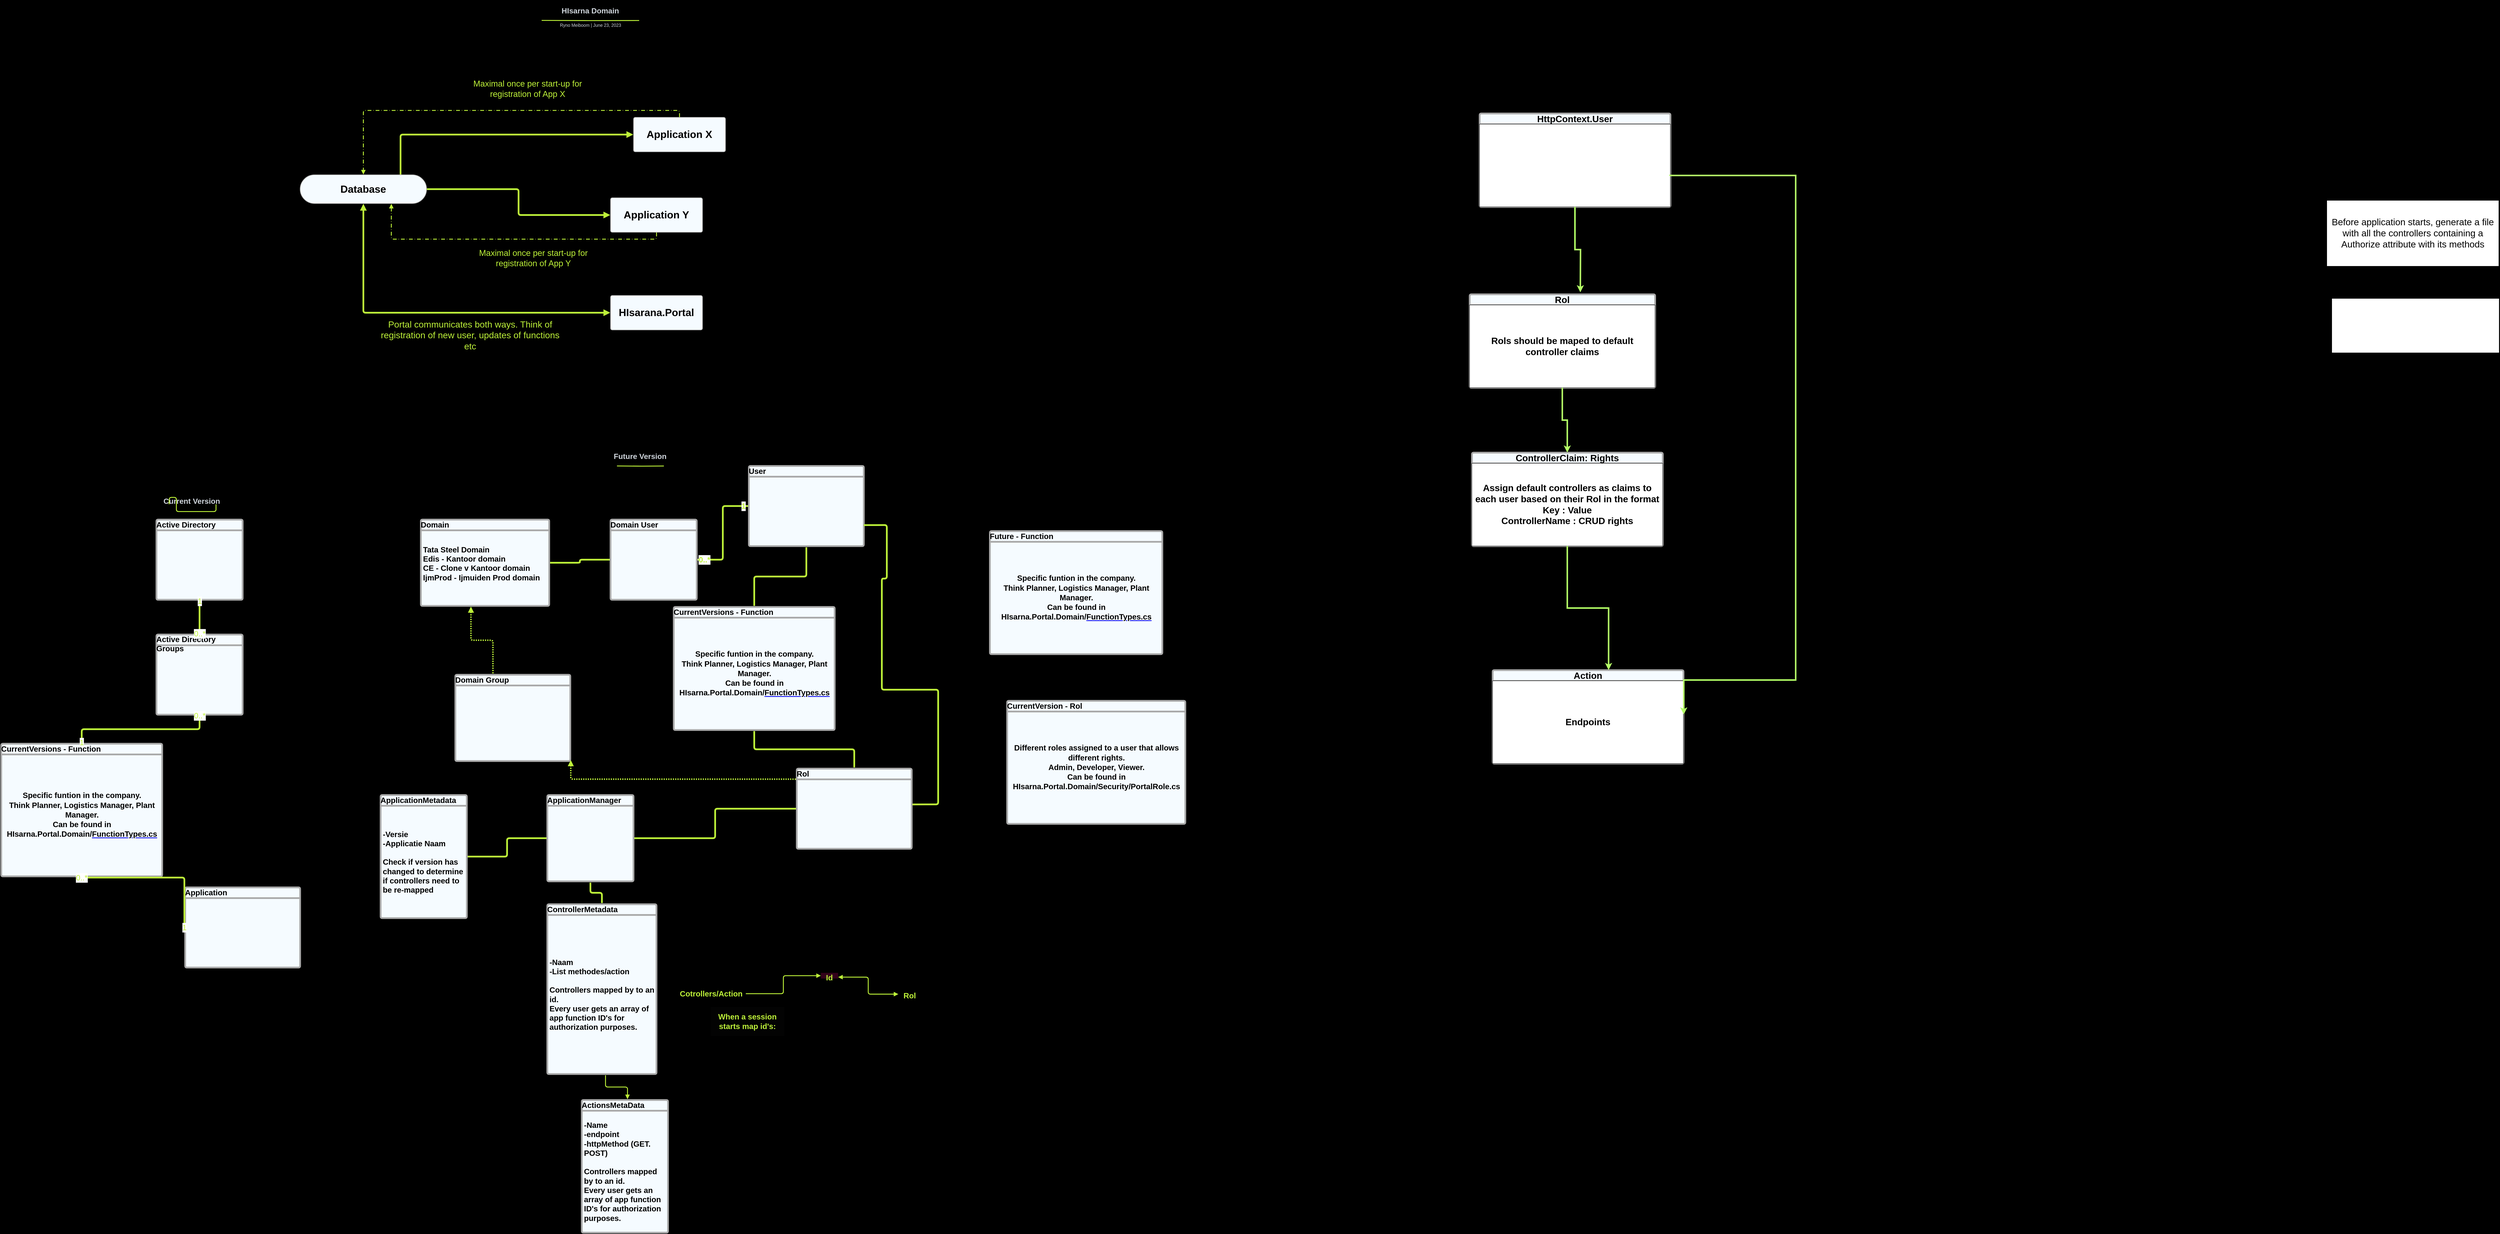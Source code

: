 <mxfile version="21.6.2" type="device">
  <diagram name="Page-1" id="eSnGXxzzoVVW_cf6ue1n">
    <mxGraphModel dx="3004" dy="2621" grid="0" gridSize="10" guides="1" tooltips="1" connect="1" arrows="1" fold="1" page="0" pageScale="1" pageWidth="850" pageHeight="1100" background="#000000" math="0" shadow="0">
      <root>
        <mxCell id="0" />
        <mxCell id="1" parent="0" />
        <mxCell id="B6JKsOWAlDVe0V_Km0HV-1" value="When a session starts map id&#39;s:" style="html=1;overflow=block;blockSpacing=1;whiteSpace=wrap;fontSize=20.2;fontColor=#bdf139;fontStyle=1;spacing=0;fillColor=#030303;strokeWidth=1.5;strokeColor=none;lucidId=aLw4wvr_oUaU;" parent="1" vertex="1">
          <mxGeometry x="546" y="927" width="193" height="76" as="geometry" />
        </mxCell>
        <mxCell id="B6JKsOWAlDVe0V_Km0HV-2" value="Rol" style="html=1;overflow=block;blockSpacing=1;whiteSpace=wrap;fontSize=20.2;fontColor=#bdf139;fontStyle=1;spacing=0;fillColor=#000000;strokeWidth=1.5;strokeColor=none;lucidId=fJw4gdd2GgBE;" parent="1" vertex="1">
          <mxGeometry x="1036" y="885" width="60" height="26" as="geometry" />
        </mxCell>
        <mxCell id="B6JKsOWAlDVe0V_Km0HV-3" value="Id" style="html=1;overflow=block;blockSpacing=1;whiteSpace=wrap;fontSize=20.2;fontColor=#bdf139;fontStyle=1;spacing=0;fillColor=#33001A;strokeWidth=1.5;strokeColor=none;lucidId=_Iw4w-u01-zF;" parent="1" vertex="1">
          <mxGeometry x="834" y="838" width="45" height="15" as="geometry" />
        </mxCell>
        <mxCell id="B6JKsOWAlDVe0V_Km0HV-4" value="Maximal once per start-up for registration of App X" style="html=1;overflow=block;blockSpacing=1;whiteSpace=wrap;fontSize=21.8;fontColor=#bdf139;spacing=0;fillColor=#000000;strokeWidth=1.5;strokeColor=none;lucidId=5~Q4xN.hZSe-;" parent="1" vertex="1">
          <mxGeometry x="-75" y="-1545" width="288" height="151" as="geometry" />
        </mxCell>
        <mxCell id="B6JKsOWAlDVe0V_Km0HV-5" value="Portal communicates both ways. Think of registration of new user, updates of functions etc" style="html=1;overflow=block;blockSpacing=1;whiteSpace=wrap;fontSize=23.5;fontColor=#bdf139;spacing=0;fillColor=#000000;strokeWidth=1.5;strokeColor=none;lucidId=GbR4qSIgRR12;" parent="1" vertex="1">
          <mxGeometry x="-330" y="-870" width="498" height="88" as="geometry" />
        </mxCell>
        <mxCell id="B6JKsOWAlDVe0V_Km0HV-6" value="" style="group;dropTarget=0;pointerEvents=0;" parent="1" vertex="1">
          <mxGeometry x="-116.5" y="-1700" width="698" height="76" as="geometry" />
        </mxCell>
        <mxCell id="B6JKsOWAlDVe0V_Km0HV-7" value="HIsarna Domain" style="points=[[0.688,0.967,0]];html=1;overflow=block;blockSpacing=1;whiteSpace=wrap;fontSize=19.7;fontColor=#ced4db;fontStyle=1;align=center;spacingLeft=7;spacingRight=7;spacingTop=2;spacing=3;strokeOpacity=0;fillOpacity=0;rounded=1;absoluteArcSize=1;arcSize=9;fillColor=#ffffff;strokeWidth=1.5;lucidId=~FC320hOq7q1;" parent="B6JKsOWAlDVe0V_Km0HV-6" vertex="1">
          <mxGeometry width="697" height="52" as="geometry" />
        </mxCell>
        <UserObject label="Ryno Meiboom | June 23, 2023" placeholders="1" id="B6JKsOWAlDVe0V_Km0HV-8">
          <mxCell style="html=1;overflow=block;blockSpacing=1;whiteSpace=wrap;fontSize=11.5;fontColor=#ced4db;align=center;spacingLeft=7;spacingRight=7;spacingTop=2;spacing=3;strokeOpacity=0;fillOpacity=0;rounded=1;absoluteArcSize=1;arcSize=9;fillColor=#ffffff;strokeWidth=1.5;lucidId=~FC3ZKlBOo-1;" parent="B6JKsOWAlDVe0V_Km0HV-6" vertex="1">
            <mxGeometry y="52" width="698" height="24" as="geometry" />
          </mxCell>
        </UserObject>
        <mxCell id="B6JKsOWAlDVe0V_Km0HV-9" value="" style="html=1;jettySize=18;whiteSpace=wrap;fontSize=13;fontFamily=Helvetica;strokeColor=#BDF139;strokeWidth=2.3;rounded=1;arcSize=12;edgeStyle=orthogonalEdgeStyle;startArrow=none;endArrow=none;entryX=0.688;entryY=0.967;entryPerimeter=0;lucidId=~FC3fLuFjAv8;" parent="B6JKsOWAlDVe0V_Km0HV-6" edge="1">
          <mxGeometry width="100" height="100" relative="1" as="geometry">
            <Array as="points" />
            <mxPoint x="221.73" y="52" as="sourcePoint" />
            <mxPoint x="476.266" y="52.284" as="targetPoint" />
          </mxGeometry>
        </mxCell>
        <mxCell id="B6JKsOWAlDVe0V_Km0HV-10" value="Domain" style="html=1;overflow=block;blockSpacing=1;swimlane;childLayout=stackLayout;horizontal=1;horizontalStack=0;resizeParent=1;resizeParentMax=0;resizeLast=0;collapsible=0;marginBottom=0;swimlaneFillColor=#F5FBFF;startSize=28;whiteSpace=wrap;fontSize=20.2;fontColor=default;fontStyle=1;align=left;spacing=0;strokeColor=#a9a9a9;strokeOpacity=100;rounded=1;absoluteArcSize=1;arcSize=9;fillColor=#F5FBFF;strokeWidth=4.5;" parent="1" vertex="1">
          <mxGeometry x="-210" y="-345" width="335" height="225.273" as="geometry" />
        </mxCell>
        <mxCell id="B6JKsOWAlDVe0V_Km0HV-11" value="Tata Steel Domain&#xa;Edis - Kantoor domain&#xa;CE - Clone v Kantoor domain&#xa;IjmProd - Ijmuiden Prod domain&#xa;" style="part=1;html=1;resizeHeight=0;strokeColor=none;fillColor=none;align=left;verticalAlign=middle;spacingLeft=4;spacingRight=4;overflow=hidden;rotatable=0;points=[[0,0.5],[1,0.5]];portConstraint=eastwest;swimlaneFillColor=#F5FBFF;strokeOpacity=100;whiteSpace=wrap;fontSize=20.2;fontColor=default;fontStyle=1;" parent="B6JKsOWAlDVe0V_Km0HV-10" vertex="1">
          <mxGeometry y="28" width="335" height="197.273" as="geometry" />
        </mxCell>
        <mxCell id="B6JKsOWAlDVe0V_Km0HV-12" value="Domain User" style="html=1;overflow=block;blockSpacing=1;swimlane;childLayout=stackLayout;horizontal=1;horizontalStack=0;resizeParent=1;resizeParentMax=0;resizeLast=0;collapsible=0;marginBottom=0;swimlaneFillColor=#F5FBFF;startSize=28;whiteSpace=wrap;fontSize=20.2;fontColor=default;fontStyle=1;align=left;spacing=0;strokeColor=#a9a9a9;strokeOpacity=100;rounded=1;absoluteArcSize=1;arcSize=9;fillColor=#F5FBFF;strokeWidth=4.5;" parent="1" vertex="1">
          <mxGeometry x="285" y="-345" width="225" height="209.273" as="geometry" />
        </mxCell>
        <mxCell id="B6JKsOWAlDVe0V_Km0HV-13" value="" style="part=1;html=1;resizeHeight=0;strokeColor=none;fillColor=none;align=left;verticalAlign=middle;spacingLeft=4;spacingRight=4;overflow=hidden;rotatable=0;points=[[0,0.5],[1,0.5]];portConstraint=eastwest;swimlaneFillColor=#F5FBFF;strokeOpacity=100;whiteSpace=wrap;fontSize=13;" parent="B6JKsOWAlDVe0V_Km0HV-12" vertex="1">
          <mxGeometry y="28" width="225" height="181.273" as="geometry" />
        </mxCell>
        <mxCell id="B6JKsOWAlDVe0V_Km0HV-14" value="User" style="html=1;overflow=block;blockSpacing=1;swimlane;childLayout=stackLayout;horizontal=1;horizontalStack=0;resizeParent=1;resizeParentMax=0;resizeLast=0;collapsible=0;marginBottom=0;swimlaneFillColor=#F5FBFF;startSize=28;whiteSpace=wrap;fontSize=20.2;fontColor=default;fontStyle=1;align=left;spacing=0;strokeColor=#a9a9a9;strokeOpacity=100;rounded=1;absoluteArcSize=1;arcSize=9;fillColor=#F5FBFF;strokeWidth=4.5;" parent="1" vertex="1">
          <mxGeometry x="646" y="-485" width="300" height="209.273" as="geometry" />
        </mxCell>
        <mxCell id="B6JKsOWAlDVe0V_Km0HV-15" value="" style="part=1;html=1;resizeHeight=0;strokeColor=none;fillColor=none;align=left;verticalAlign=middle;spacingLeft=4;spacingRight=4;overflow=hidden;rotatable=0;points=[[0,0.5],[1,0.5]];portConstraint=eastwest;swimlaneFillColor=#F5FBFF;strokeOpacity=100;whiteSpace=wrap;fontSize=13;" parent="B6JKsOWAlDVe0V_Km0HV-14" vertex="1">
          <mxGeometry y="28" width="300" height="181.273" as="geometry" />
        </mxCell>
        <mxCell id="B6JKsOWAlDVe0V_Km0HV-16" value="" style="html=1;jettySize=18;whiteSpace=wrap;fontSize=13;strokeColor=#BDF139;strokeWidth=4.5;rounded=1;arcSize=12;edgeStyle=orthogonalEdgeStyle;startArrow=none;endArrow=none;exitX=1.01;exitY=0.5;exitPerimeter=0;entryX=-0.007;entryY=0.5;entryPerimeter=0;lucidId=1rq4UICfc5_h;" parent="1" source="B6JKsOWAlDVe0V_Km0HV-12" target="B6JKsOWAlDVe0V_Km0HV-14" edge="1">
          <mxGeometry width="100" height="100" relative="1" as="geometry">
            <Array as="points" />
          </mxGeometry>
        </mxCell>
        <mxCell id="B6JKsOWAlDVe0V_Km0HV-17" value="0..*" style="text;html=1;resizable=0;labelBackgroundColor=default;align=center;verticalAlign=middle;fontStyle=1;fontColor=#bdf139;fontSize=20.2;" parent="B6JKsOWAlDVe0V_Km0HV-16" vertex="1">
          <mxGeometry x="-0.868" relative="1" as="geometry">
            <mxPoint as="offset" />
          </mxGeometry>
        </mxCell>
        <mxCell id="B6JKsOWAlDVe0V_Km0HV-18" value="1" style="text;html=1;resizable=0;labelBackgroundColor=default;align=center;verticalAlign=middle;fontStyle=1;fontColor=#bdf139;fontSize=20.2;" parent="B6JKsOWAlDVe0V_Km0HV-16" vertex="1">
          <mxGeometry x="0.913" relative="1" as="geometry">
            <mxPoint as="offset" />
          </mxGeometry>
        </mxCell>
        <mxCell id="B6JKsOWAlDVe0V_Km0HV-19" value="" style="html=1;jettySize=18;whiteSpace=wrap;fontSize=13;strokeColor=#BDF139;strokeWidth=4.5;rounded=1;arcSize=12;edgeStyle=orthogonalEdgeStyle;startArrow=none;endArrow=none;exitX=-0.01;exitY=0.5;exitPerimeter=0;entryX=1.007;entryY=0.5;entryPerimeter=0;lucidId=Nsq4f~Uc5U4v;" parent="1" source="B6JKsOWAlDVe0V_Km0HV-12" target="B6JKsOWAlDVe0V_Km0HV-10" edge="1">
          <mxGeometry width="100" height="100" relative="1" as="geometry">
            <Array as="points" />
          </mxGeometry>
        </mxCell>
        <mxCell id="B6JKsOWAlDVe0V_Km0HV-20" value="CurrentVersions - Function" style="html=1;overflow=block;blockSpacing=1;swimlane;childLayout=stackLayout;horizontal=1;horizontalStack=0;resizeParent=1;resizeParentMax=0;resizeLast=0;collapsible=0;marginBottom=0;swimlaneFillColor=#F5FBFF;startSize=28;whiteSpace=wrap;fontSize=20.2;fontColor=default;fontStyle=1;align=left;spacing=0;strokeColor=#a9a9a9;strokeOpacity=100;rounded=1;absoluteArcSize=1;arcSize=9;fillColor=#F5FBFF;strokeWidth=4.5;" parent="1" vertex="1">
          <mxGeometry x="450" y="-117" width="420" height="321.273" as="geometry" />
        </mxCell>
        <mxCell id="B6JKsOWAlDVe0V_Km0HV-21" value="&lt;div style=&quot;display: flex; justify-content: center; text-align: center; align-items: baseline; font-size: 0; line-height: 1.25;margin-top: -2px;&quot;&gt;&lt;span&gt;&lt;span style=&quot;font-size:20.2px;color:#000000;&quot;&gt;Specific funtion in the company. &#xa;Think Planner, Logistics Manager, Plant Manager.&#xa;Can be found in&lt;/span&gt;&lt;span style=&quot;font-size:20.2px;color:#000000;font-weight: bold;&quot;&gt;&lt;span style=&quot;font-size:20.2px;color:#000000;font-weight: bold;&quot;&gt; HIsarna.Portal.Domain/&lt;/span&gt;&lt;a href=&quot;http://FunctionTypes.cs&quot;&gt;&lt;span style=&quot;font-size:20.2px;color:#000000;font-weight: bold;&quot;&gt;FunctionTypes.cs&lt;/span&gt;&lt;/a&gt;&lt;/span&gt;&lt;/span&gt;&lt;/div&gt;" style="part=1;html=1;resizeHeight=0;strokeColor=none;fillColor=none;align=left;verticalAlign=middle;spacingLeft=4;spacingRight=4;overflow=hidden;rotatable=0;points=[[0,0.5],[1,0.5]];portConstraint=eastwest;swimlaneFillColor=#F5FBFF;strokeOpacity=100;whiteSpace=wrap;fontSize=20.2;fontColor=default;fontStyle=1;" parent="B6JKsOWAlDVe0V_Km0HV-20" vertex="1">
          <mxGeometry y="28" width="420" height="293.273" as="geometry" />
        </mxCell>
        <mxCell id="B6JKsOWAlDVe0V_Km0HV-22" value="Rol" style="html=1;overflow=block;blockSpacing=1;swimlane;childLayout=stackLayout;horizontal=1;horizontalStack=0;resizeParent=1;resizeParentMax=0;resizeLast=0;collapsible=0;marginBottom=0;swimlaneFillColor=#F5FBFF;startSize=28;whiteSpace=wrap;fontSize=20.2;fontColor=default;fontStyle=1;align=left;spacing=0;strokeColor=#a9a9a9;strokeOpacity=100;rounded=1;absoluteArcSize=1;arcSize=9;fillColor=#F5FBFF;strokeWidth=4.5;" parent="1" vertex="1">
          <mxGeometry x="771" y="305" width="300" height="209.273" as="geometry" />
        </mxCell>
        <mxCell id="B6JKsOWAlDVe0V_Km0HV-23" value="" style="part=1;html=1;resizeHeight=0;strokeColor=none;fillColor=none;align=left;verticalAlign=middle;spacingLeft=4;spacingRight=4;overflow=hidden;rotatable=0;points=[[0,0.5],[1,0.5]];portConstraint=eastwest;swimlaneFillColor=#F5FBFF;strokeOpacity=100;whiteSpace=wrap;fontSize=13;" parent="B6JKsOWAlDVe0V_Km0HV-22" vertex="1">
          <mxGeometry y="28" width="300" height="181.273" as="geometry" />
        </mxCell>
        <mxCell id="B6JKsOWAlDVe0V_Km0HV-24" value="ApplicationManager" style="html=1;overflow=block;blockSpacing=1;swimlane;childLayout=stackLayout;horizontal=1;horizontalStack=0;resizeParent=1;resizeParentMax=0;resizeLast=0;collapsible=0;marginBottom=0;swimlaneFillColor=#F5FBFF;startSize=28;whiteSpace=wrap;fontSize=20.2;fontColor=default;fontStyle=1;align=left;spacing=0;strokeColor=#a9a9a9;strokeOpacity=100;rounded=1;absoluteArcSize=1;arcSize=9;fillColor=#F5FBFF;strokeWidth=4.5;" parent="1" vertex="1">
          <mxGeometry x="120" y="374" width="225" height="225.273" as="geometry" />
        </mxCell>
        <mxCell id="B6JKsOWAlDVe0V_Km0HV-25" value="" style="part=1;html=1;resizeHeight=0;strokeColor=none;fillColor=none;align=left;verticalAlign=middle;spacingLeft=4;spacingRight=4;overflow=hidden;rotatable=0;points=[[0,0.5],[1,0.5]];portConstraint=eastwest;swimlaneFillColor=#F5FBFF;strokeOpacity=100;whiteSpace=wrap;fontSize=13;" parent="B6JKsOWAlDVe0V_Km0HV-24" vertex="1">
          <mxGeometry y="28" width="225" height="197.273" as="geometry" />
        </mxCell>
        <mxCell id="B6JKsOWAlDVe0V_Km0HV-26" value="ControllerMetadata" style="html=1;overflow=block;blockSpacing=1;swimlane;childLayout=stackLayout;horizontal=1;horizontalStack=0;resizeParent=1;resizeParentMax=0;resizeLast=0;collapsible=0;marginBottom=0;swimlaneFillColor=#F5FBFF;startSize=28;whiteSpace=wrap;fontSize=20.2;fontColor=default;fontStyle=1;align=left;spacing=0;strokeColor=#a9a9a9;strokeOpacity=100;rounded=1;absoluteArcSize=1;arcSize=9;fillColor=#F5FBFF;strokeWidth=4.5;" parent="1" vertex="1">
          <mxGeometry x="120" y="659" width="285" height="443.273" as="geometry" />
        </mxCell>
        <mxCell id="B6JKsOWAlDVe0V_Km0HV-27" value="-Naam&#xa;-List methodes/action&#xa;&#xa;Controllers mapped by to an id.&#xa;Every user gets an array of app function ID&#39;s for authorization purposes." style="part=1;html=1;resizeHeight=0;strokeColor=none;fillColor=none;align=left;verticalAlign=middle;spacingLeft=4;spacingRight=4;overflow=hidden;rotatable=0;points=[[0,0.5],[1,0.5]];portConstraint=eastwest;swimlaneFillColor=#F5FBFF;strokeOpacity=100;whiteSpace=wrap;fontSize=20.2;fontColor=default;fontStyle=1;" parent="B6JKsOWAlDVe0V_Km0HV-26" vertex="1">
          <mxGeometry y="28" width="285" height="415.273" as="geometry" />
        </mxCell>
        <mxCell id="B6JKsOWAlDVe0V_Km0HV-28" value="ApplicationMetadata" style="html=1;overflow=block;blockSpacing=1;swimlane;childLayout=stackLayout;horizontal=1;horizontalStack=0;resizeParent=1;resizeParentMax=0;resizeLast=0;collapsible=0;marginBottom=0;swimlaneFillColor=#F5FBFF;startSize=28;whiteSpace=wrap;fontSize=20.2;fontColor=default;fontStyle=1;align=left;spacing=0;strokeColor=#a9a9a9;strokeOpacity=100;rounded=1;absoluteArcSize=1;arcSize=9;fillColor=#F5FBFF;strokeWidth=4.5;" parent="1" vertex="1">
          <mxGeometry x="-315" y="374" width="225" height="321.273" as="geometry" />
        </mxCell>
        <mxCell id="B6JKsOWAlDVe0V_Km0HV-29" value="-Versie&#xa;-Applicatie Naam&#xa;&#xa;Check if version has changed to determine if controllers need to be re-mapped" style="part=1;html=1;resizeHeight=0;strokeColor=none;fillColor=none;align=left;verticalAlign=middle;spacingLeft=4;spacingRight=4;overflow=hidden;rotatable=0;points=[[0,0.5],[1,0.5]];portConstraint=eastwest;swimlaneFillColor=#F5FBFF;strokeOpacity=100;whiteSpace=wrap;fontSize=20.2;fontColor=default;fontStyle=1;" parent="B6JKsOWAlDVe0V_Km0HV-28" vertex="1">
          <mxGeometry y="28" width="225" height="293.273" as="geometry" />
        </mxCell>
        <mxCell id="B6JKsOWAlDVe0V_Km0HV-30" value="" style="html=1;jettySize=18;whiteSpace=wrap;fontSize=13;strokeColor=#BDF139;strokeWidth=4.5;rounded=1;arcSize=12;edgeStyle=orthogonalEdgeStyle;startArrow=none;endArrow=none;exitX=0.5;exitY=1.015;exitPerimeter=0;entryX=0.5;entryY=-0.009;entryPerimeter=0;lucidId=Buq49I~Cg~sJ;" parent="1" source="B6JKsOWAlDVe0V_Km0HV-14" target="B6JKsOWAlDVe0V_Km0HV-20" edge="1">
          <mxGeometry width="100" height="100" relative="1" as="geometry">
            <Array as="points" />
          </mxGeometry>
        </mxCell>
        <mxCell id="B6JKsOWAlDVe0V_Km0HV-31" value="" style="html=1;jettySize=18;whiteSpace=wrap;fontSize=13;strokeColor=#BDF139;strokeWidth=4.5;rounded=1;arcSize=12;edgeStyle=orthogonalEdgeStyle;startArrow=none;endArrow=none;exitX=-0.01;exitY=0.5;exitPerimeter=0;entryX=1.01;entryY=0.5;entryPerimeter=0;lucidId=kvq4-rFSUMiU;" parent="1" source="B6JKsOWAlDVe0V_Km0HV-24" target="B6JKsOWAlDVe0V_Km0HV-28" edge="1">
          <mxGeometry width="100" height="100" relative="1" as="geometry">
            <Array as="points" />
          </mxGeometry>
        </mxCell>
        <mxCell id="B6JKsOWAlDVe0V_Km0HV-32" value="" style="html=1;jettySize=18;whiteSpace=wrap;fontSize=13;strokeColor=#BDF139;strokeWidth=4.5;rounded=1;arcSize=12;edgeStyle=orthogonalEdgeStyle;startArrow=none;endArrow=none;exitX=0.5;exitY=1.015;exitPerimeter=0;entryX=0.5;entryY=-0.007;entryPerimeter=0;lucidId=qvq4Ct.bKvTm;" parent="1" source="B6JKsOWAlDVe0V_Km0HV-24" target="B6JKsOWAlDVe0V_Km0HV-26" edge="1">
          <mxGeometry width="100" height="100" relative="1" as="geometry">
            <Array as="points" />
          </mxGeometry>
        </mxCell>
        <mxCell id="B6JKsOWAlDVe0V_Km0HV-33" value="" style="html=1;jettySize=18;whiteSpace=wrap;fontSize=13;strokeColor=#BDF139;strokeWidth=4.5;rounded=1;arcSize=12;edgeStyle=orthogonalEdgeStyle;startArrow=none;endArrow=none;exitX=1.01;exitY=0.5;exitPerimeter=0;entryX=-0.007;entryY=0.5;entryPerimeter=0;lucidId=-wq4FTAi8s2n;" parent="1" source="B6JKsOWAlDVe0V_Km0HV-24" target="B6JKsOWAlDVe0V_Km0HV-22" edge="1">
          <mxGeometry width="100" height="100" relative="1" as="geometry">
            <Array as="points" />
          </mxGeometry>
        </mxCell>
        <mxCell id="B6JKsOWAlDVe0V_Km0HV-34" value="" style="html=1;jettySize=18;whiteSpace=wrap;fontSize=13;strokeColor=#BDF139;strokeWidth=4.5;rounded=1;arcSize=12;edgeStyle=orthogonalEdgeStyle;startArrow=none;endArrow=none;exitX=1;exitY=0.697;exitPerimeter=0;entryX=1.007;entryY=0.361;entryPerimeter=0;lucidId=uxq4cYt23tce;entryDx=0;entryDy=0;exitDx=0;exitDy=0;" parent="1" source="B6JKsOWAlDVe0V_Km0HV-15" target="B6JKsOWAlDVe0V_Km0HV-23" edge="1">
          <mxGeometry width="100" height="100" relative="1" as="geometry">
            <Array as="points">
              <mxPoint x="1006" y="-331" />
              <mxPoint x="1006" y="-191" />
              <mxPoint x="993" y="-191" />
              <mxPoint x="993" y="99" />
              <mxPoint x="1140" y="99" />
              <mxPoint x="1140" y="398" />
            </Array>
            <mxPoint x="1028.01" y="-187.208" as="sourcePoint" />
            <mxPoint x="1124.01" y="409.636" as="targetPoint" />
          </mxGeometry>
        </mxCell>
        <mxCell id="B6JKsOWAlDVe0V_Km0HV-35" value="" style="html=1;jettySize=18;whiteSpace=wrap;fontSize=13;strokeColor=#BDF139;strokeWidth=4.5;rounded=1;arcSize=12;edgeStyle=orthogonalEdgeStyle;startArrow=none;endArrow=none;exitX=0.5;exitY=1.009;exitPerimeter=0;entryX=0.5;entryY=-0.015;entryPerimeter=0;lucidId=gKq4UuFxM~v1;" parent="1" source="B6JKsOWAlDVe0V_Km0HV-20" target="B6JKsOWAlDVe0V_Km0HV-22" edge="1">
          <mxGeometry width="100" height="100" relative="1" as="geometry">
            <Array as="points" />
          </mxGeometry>
        </mxCell>
        <mxCell id="B6JKsOWAlDVe0V_Km0HV-36" value="CurrentVersion - Rol" style="html=1;overflow=block;blockSpacing=1;swimlane;childLayout=stackLayout;horizontal=1;horizontalStack=0;resizeParent=1;resizeParentMax=0;resizeLast=0;collapsible=0;marginBottom=0;swimlaneFillColor=#F5FBFF;startSize=28;whiteSpace=wrap;fontSize=20.2;fontColor=default;fontStyle=1;align=left;spacing=0;strokeColor=#a9a9a9;strokeOpacity=100;rounded=1;absoluteArcSize=1;arcSize=9;fillColor=#F5FBFF;strokeWidth=4.5;" parent="1" vertex="1">
          <mxGeometry x="1320" y="128" width="465" height="321.273" as="geometry" />
        </mxCell>
        <mxCell id="B6JKsOWAlDVe0V_Km0HV-37" value="&lt;div style=&quot;display: flex; justify-content: center; text-align: center; align-items: baseline; font-size: 0; line-height: 1.25;margin-top: -2px;&quot;&gt;&lt;span&gt;&lt;span style=&quot;font-size:20.2px;color:#000000;&quot;&gt;Different roles assigned to a user that allows different rights. &#xa;Admin, Developer, Viewer.&#xa;Can be found in &lt;/span&gt;&lt;span style=&quot;font-size:20.2px;color:#000000;font-weight: bold;&quot;&gt;HIsarna.Portal.Domain/Security/PortalRole.cs&lt;/span&gt;&lt;/span&gt;&lt;/div&gt;" style="part=1;html=1;resizeHeight=0;strokeColor=none;fillColor=none;align=left;verticalAlign=middle;spacingLeft=4;spacingRight=4;overflow=hidden;rotatable=0;points=[[0,0.5],[1,0.5]];portConstraint=eastwest;swimlaneFillColor=#F5FBFF;strokeOpacity=100;whiteSpace=wrap;fontSize=20.2;fontColor=default;fontStyle=1;" parent="B6JKsOWAlDVe0V_Km0HV-36" vertex="1">
          <mxGeometry y="28" width="465" height="293.273" as="geometry" />
        </mxCell>
        <mxCell id="B6JKsOWAlDVe0V_Km0HV-38" value="Future - Function" style="html=1;overflow=block;blockSpacing=1;swimlane;childLayout=stackLayout;horizontal=1;horizontalStack=0;resizeParent=1;resizeParentMax=0;resizeLast=0;collapsible=0;marginBottom=0;swimlaneFillColor=#F5FBFF;startSize=28;whiteSpace=wrap;fontSize=20.2;fontColor=default;fontStyle=1;align=left;spacing=0;strokeColor=#a9a9a9;strokeOpacity=100;rounded=1;absoluteArcSize=1;arcSize=9;fillColor=#F5FBFF;strokeWidth=4.5;" parent="1" vertex="1">
          <mxGeometry x="1275" y="-315" width="450" height="321.273" as="geometry" />
        </mxCell>
        <mxCell id="B6JKsOWAlDVe0V_Km0HV-39" value="&lt;div style=&quot;display: flex; justify-content: center; text-align: center; align-items: baseline; font-size: 0; line-height: 1.25;margin-top: -2px;&quot;&gt;&lt;span&gt;&lt;span style=&quot;font-size:20.2px;color:#000000;&quot;&gt;Specific funtion in the company. &#xa;Think Planner, Logistics Manager, Plant Manager.&#xa;Can be found in&lt;/span&gt;&lt;span style=&quot;font-size:20.2px;color:#000000;font-weight: bold;&quot;&gt;&lt;span style=&quot;font-size:20.2px;color:#000000;font-weight: bold;&quot;&gt; HIsarna.Portal.Domain/&lt;/span&gt;&lt;a href=&quot;http://FunctionTypes.cs&quot;&gt;&lt;span style=&quot;font-size:20.2px;color:#000000;font-weight: bold;&quot;&gt;FunctionTypes.cs&lt;/span&gt;&lt;/a&gt;&lt;/span&gt;&lt;/span&gt;&lt;/div&gt;" style="part=1;html=1;resizeHeight=0;strokeColor=none;fillColor=none;align=left;verticalAlign=middle;spacingLeft=4;spacingRight=4;overflow=hidden;rotatable=0;points=[[0,0.5],[1,0.5]];portConstraint=eastwest;swimlaneFillColor=#F5FBFF;strokeOpacity=100;whiteSpace=wrap;fontSize=20.2;fontColor=default;fontStyle=1;" parent="B6JKsOWAlDVe0V_Km0HV-38" vertex="1">
          <mxGeometry y="28" width="450" height="293.273" as="geometry" />
        </mxCell>
        <mxCell id="B6JKsOWAlDVe0V_Km0HV-40" value="Active Directory" style="html=1;overflow=block;blockSpacing=1;swimlane;childLayout=stackLayout;horizontal=1;horizontalStack=0;resizeParent=1;resizeParentMax=0;resizeLast=0;collapsible=0;marginBottom=0;swimlaneFillColor=#F5FBFF;startSize=28;whiteSpace=wrap;fontSize=20.2;fontColor=default;fontStyle=1;align=left;spacing=0;strokeColor=#a9a9a9;strokeOpacity=100;rounded=1;absoluteArcSize=1;arcSize=9;fillColor=#F5FBFF;strokeWidth=4.5;" parent="1" vertex="1">
          <mxGeometry x="-900" y="-345" width="225" height="209.273" as="geometry" />
        </mxCell>
        <mxCell id="B6JKsOWAlDVe0V_Km0HV-41" value="" style="part=1;html=1;resizeHeight=0;strokeColor=none;fillColor=none;align=left;verticalAlign=middle;spacingLeft=4;spacingRight=4;overflow=hidden;rotatable=0;points=[[0,0.5],[1,0.5]];portConstraint=eastwest;swimlaneFillColor=#F5FBFF;strokeOpacity=100;whiteSpace=wrap;fontSize=13;" parent="B6JKsOWAlDVe0V_Km0HV-40" vertex="1">
          <mxGeometry y="28" width="225" height="181.273" as="geometry" />
        </mxCell>
        <mxCell id="B6JKsOWAlDVe0V_Km0HV-42" value="Active Directory Groups" style="html=1;overflow=block;blockSpacing=1;swimlane;childLayout=stackLayout;horizontal=1;horizontalStack=0;resizeParent=1;resizeParentMax=0;resizeLast=0;collapsible=0;marginBottom=0;swimlaneFillColor=#F5FBFF;startSize=28;whiteSpace=wrap;fontSize=20.2;fontColor=default;fontStyle=1;align=left;spacing=0;strokeColor=#a9a9a9;strokeOpacity=100;rounded=1;absoluteArcSize=1;arcSize=9;fillColor=#F5FBFF;strokeWidth=4.5;" parent="1" vertex="1">
          <mxGeometry x="-900" y="-45" width="225" height="209.273" as="geometry" />
        </mxCell>
        <mxCell id="B6JKsOWAlDVe0V_Km0HV-43" value="" style="part=1;html=1;resizeHeight=0;strokeColor=none;fillColor=none;align=left;verticalAlign=middle;spacingLeft=4;spacingRight=4;overflow=hidden;rotatable=0;points=[[0,0.5],[1,0.5]];portConstraint=eastwest;swimlaneFillColor=#F5FBFF;strokeOpacity=100;whiteSpace=wrap;fontSize=13;" parent="B6JKsOWAlDVe0V_Km0HV-42" vertex="1">
          <mxGeometry y="28" width="225" height="181.273" as="geometry" />
        </mxCell>
        <mxCell id="B6JKsOWAlDVe0V_Km0HV-44" value="" style="html=1;jettySize=18;whiteSpace=wrap;fontSize=13;strokeColor=#BDF139;strokeWidth=4.5;rounded=1;arcSize=12;edgeStyle=orthogonalEdgeStyle;startArrow=none;endArrow=none;exitX=0.5;exitY=1.015;exitPerimeter=0;entryX=0.5;entryY=-0.013;entryPerimeter=0;lucidId=mCw4a5kTZA6Y;" parent="1" source="B6JKsOWAlDVe0V_Km0HV-40" target="B6JKsOWAlDVe0V_Km0HV-42" edge="1">
          <mxGeometry width="100" height="100" relative="1" as="geometry">
            <Array as="points" />
          </mxGeometry>
        </mxCell>
        <mxCell id="B6JKsOWAlDVe0V_Km0HV-45" value="1" style="text;html=1;resizable=0;labelBackgroundColor=default;align=center;verticalAlign=middle;fontColor=#bdf139;fontSize=20.2;" parent="B6JKsOWAlDVe0V_Km0HV-44" vertex="1">
          <mxGeometry x="-1" relative="1" as="geometry">
            <mxPoint as="offset" />
          </mxGeometry>
        </mxCell>
        <mxCell id="B6JKsOWAlDVe0V_Km0HV-46" value="0..*" style="text;html=1;resizable=0;labelBackgroundColor=default;align=center;verticalAlign=middle;fontColor=#bdf139;fontSize=20.2;" parent="B6JKsOWAlDVe0V_Km0HV-44" vertex="1">
          <mxGeometry x="1" relative="1" as="geometry">
            <mxPoint as="offset" />
          </mxGeometry>
        </mxCell>
        <mxCell id="B6JKsOWAlDVe0V_Km0HV-47" value="CurrentVersions - Function" style="html=1;overflow=block;blockSpacing=1;swimlane;childLayout=stackLayout;horizontal=1;horizontalStack=0;resizeParent=1;resizeParentMax=0;resizeLast=0;collapsible=0;marginBottom=0;swimlaneFillColor=#F5FBFF;startSize=28;whiteSpace=wrap;fontSize=20.2;fontColor=default;fontStyle=1;align=left;spacing=0;strokeColor=#a9a9a9;strokeOpacity=100;rounded=1;absoluteArcSize=1;arcSize=9;fillColor=#F5FBFF;strokeWidth=4.5;" parent="1" vertex="1">
          <mxGeometry x="-1305" y="240" width="420" height="346.273" as="geometry" />
        </mxCell>
        <mxCell id="B6JKsOWAlDVe0V_Km0HV-48" value="&lt;div style=&quot;display: flex; justify-content: center; text-align: center; align-items: baseline; font-size: 0; line-height: 1.25;margin-top: -2px;&quot;&gt;&lt;span&gt;&lt;span style=&quot;font-size:20.2px;color:#000000;&quot;&gt;&lt;span style=&quot;font-size:20.2px;color:#000000;&quot;&gt;Specific funtion in the company. &#xa;Think Planner, Logistics Manager, Plant Manager.&#xa;Can be found in &lt;/span&gt;&lt;span style=&quot;font-size:20.2px;color:#000000;font-weight: bold;&quot;&gt;&lt;span style=&quot;font-size:20.2px;color:#000000;font-weight: bold;&quot;&gt;HIsarna.Portal.Domain/&lt;/span&gt;&lt;a href=&quot;http://FunctionTypes.cs&quot;&gt;&lt;span style=&quot;font-size:20.2px;color:#000000;font-weight: bold;&quot;&gt;FunctionTypes.cs&lt;/span&gt;&lt;/a&gt;&lt;/span&gt;&lt;/span&gt;&lt;/span&gt;&lt;/div&gt;" style="part=1;html=1;resizeHeight=0;strokeColor=none;fillColor=none;align=left;verticalAlign=middle;spacingLeft=4;spacingRight=4;overflow=hidden;rotatable=0;points=[[0,0.5],[1,0.5]];portConstraint=eastwest;swimlaneFillColor=#F5FBFF;strokeOpacity=100;whiteSpace=wrap;fontSize=20.2;fontColor=default;fontStyle=1;" parent="B6JKsOWAlDVe0V_Km0HV-47" vertex="1">
          <mxGeometry y="28" width="420" height="318.273" as="geometry" />
        </mxCell>
        <mxCell id="B6JKsOWAlDVe0V_Km0HV-49" value="Application" style="html=1;overflow=block;blockSpacing=1;swimlane;childLayout=stackLayout;horizontal=1;horizontalStack=0;resizeParent=1;resizeParentMax=0;resizeLast=0;collapsible=0;marginBottom=0;swimlaneFillColor=#F5FBFF;startSize=28;whiteSpace=wrap;fontSize=20.2;fontColor=default;fontStyle=1;align=left;spacing=0;strokeColor=#a9a9a9;strokeOpacity=100;rounded=1;absoluteArcSize=1;arcSize=9;fillColor=#F5FBFF;strokeWidth=4.5;" parent="1" vertex="1">
          <mxGeometry x="-825" y="615" width="300" height="209.273" as="geometry" />
        </mxCell>
        <mxCell id="B6JKsOWAlDVe0V_Km0HV-50" value="" style="part=1;html=1;resizeHeight=0;strokeColor=none;fillColor=none;align=left;verticalAlign=middle;spacingLeft=4;spacingRight=4;overflow=hidden;rotatable=0;points=[[0,0.5],[1,0.5]];portConstraint=eastwest;swimlaneFillColor=#F5FBFF;strokeOpacity=100;whiteSpace=wrap;fontSize=13;" parent="B6JKsOWAlDVe0V_Km0HV-49" vertex="1">
          <mxGeometry y="28" width="300" height="181.273" as="geometry" />
        </mxCell>
        <mxCell id="B6JKsOWAlDVe0V_Km0HV-51" value="" style="html=1;jettySize=18;whiteSpace=wrap;fontSize=13;strokeColor=#BDF139;strokeWidth=4.5;rounded=1;arcSize=12;edgeStyle=orthogonalEdgeStyle;startArrow=none;endArrow=none;exitX=0.5;exitY=1.009;exitPerimeter=0;entryX=-0.007;entryY=0.5;entryPerimeter=0;lucidId=dEw4sPYV6Cft;" parent="1" source="B6JKsOWAlDVe0V_Km0HV-47" target="B6JKsOWAlDVe0V_Km0HV-49" edge="1">
          <mxGeometry width="100" height="100" relative="1" as="geometry">
            <Array as="points" />
          </mxGeometry>
        </mxCell>
        <mxCell id="B6JKsOWAlDVe0V_Km0HV-52" value="0..*" style="text;html=1;resizable=0;labelBackgroundColor=default;align=center;verticalAlign=middle;fontColor=#bdf139;fontSize=20.2;" parent="B6JKsOWAlDVe0V_Km0HV-51" vertex="1">
          <mxGeometry x="-1" relative="1" as="geometry">
            <mxPoint as="offset" />
          </mxGeometry>
        </mxCell>
        <mxCell id="B6JKsOWAlDVe0V_Km0HV-53" value="1" style="text;html=1;resizable=0;labelBackgroundColor=default;align=center;verticalAlign=middle;fontColor=#bdf139;fontSize=20.2;" parent="B6JKsOWAlDVe0V_Km0HV-51" vertex="1">
          <mxGeometry x="1" relative="1" as="geometry">
            <mxPoint as="offset" />
          </mxGeometry>
        </mxCell>
        <mxCell id="B6JKsOWAlDVe0V_Km0HV-54" value="" style="html=1;jettySize=18;whiteSpace=wrap;fontSize=13;strokeColor=#BDF139;strokeWidth=4.5;rounded=1;arcSize=12;edgeStyle=orthogonalEdgeStyle;startArrow=none;endArrow=none;exitX=0.5;exitY=1.013;exitPerimeter=0;entryX=0.5;entryY=-0.009;entryPerimeter=0;lucidId=EEw4KQE3SSos;" parent="1" source="B6JKsOWAlDVe0V_Km0HV-42" target="B6JKsOWAlDVe0V_Km0HV-47" edge="1">
          <mxGeometry width="100" height="100" relative="1" as="geometry">
            <Array as="points" />
          </mxGeometry>
        </mxCell>
        <mxCell id="B6JKsOWAlDVe0V_Km0HV-55" value="0..*" style="text;html=1;resizable=0;labelBackgroundColor=default;align=center;verticalAlign=middle;fontColor=#bdf139;fontSize=20.2;" parent="B6JKsOWAlDVe0V_Km0HV-54" vertex="1">
          <mxGeometry x="-1" relative="1" as="geometry">
            <mxPoint as="offset" />
          </mxGeometry>
        </mxCell>
        <mxCell id="B6JKsOWAlDVe0V_Km0HV-56" value="1" style="text;html=1;resizable=0;labelBackgroundColor=default;align=center;verticalAlign=middle;fontColor=#bdf139;fontSize=20.2;" parent="B6JKsOWAlDVe0V_Km0HV-54" vertex="1">
          <mxGeometry x="1" relative="1" as="geometry">
            <mxPoint as="offset" />
          </mxGeometry>
        </mxCell>
        <mxCell id="B6JKsOWAlDVe0V_Km0HV-57" value="" style="group;dropTarget=0;pointerEvents=0;" parent="1" vertex="1">
          <mxGeometry x="-975" y="-410" width="336" height="26" as="geometry" />
        </mxCell>
        <mxCell id="B6JKsOWAlDVe0V_Km0HV-58" value="Current Version" style="points=[[0.688,0.967,0]];html=1;overflow=block;blockSpacing=1;whiteSpace=wrap;fontSize=19.7;fontColor=#ced4db;fontStyle=1;align=center;spacingLeft=7;spacingRight=7;spacingTop=2;spacing=3;strokeOpacity=0;fillOpacity=0;rounded=1;absoluteArcSize=1;arcSize=9;fillColor=#ffffff;strokeWidth=1.5;lucidId=rFw414jUV1yU;" parent="B6JKsOWAlDVe0V_Km0HV-57" vertex="1">
          <mxGeometry width="335" height="26" as="geometry" />
        </mxCell>
        <mxCell id="B6JKsOWAlDVe0V_Km0HV-59" value="" style="html=1;overflow=block;blockSpacing=1;whiteSpace=wrap;fontSize=13;align=center;spacingLeft=7;spacingRight=7;spacingTop=2;spacing=3;strokeOpacity=0;fillOpacity=0;rounded=1;absoluteArcSize=1;arcSize=9;fillColor=#ffffff;strokeWidth=1.5;lucidId=rFw4EEp4zYdh;" parent="B6JKsOWAlDVe0V_Km0HV-57" vertex="1">
          <mxGeometry y="26" width="336" as="geometry" />
        </mxCell>
        <mxCell id="B6JKsOWAlDVe0V_Km0HV-60" value="" style="html=1;jettySize=18;whiteSpace=wrap;fontSize=13;fontFamily=Helvetica;strokeColor=#BDF139;strokeWidth=2.3;rounded=1;arcSize=12;edgeStyle=orthogonalEdgeStyle;startArrow=none;endArrow=none;entryX=0.688;entryY=0.967;entryPerimeter=0;lucidId=rFw4aPuU-8_F;" parent="B6JKsOWAlDVe0V_Km0HV-57" target="B6JKsOWAlDVe0V_Km0HV-58" edge="1">
          <mxGeometry width="100" height="100" relative="1" as="geometry">
            <Array as="points" />
            <mxPoint x="108" y="25" as="sourcePoint" />
          </mxGeometry>
        </mxCell>
        <mxCell id="B6JKsOWAlDVe0V_Km0HV-61" value="" style="group;dropTarget=0;pointerEvents=0;" parent="1" vertex="1">
          <mxGeometry x="195" y="-527" width="336" height="26" as="geometry" />
        </mxCell>
        <mxCell id="B6JKsOWAlDVe0V_Km0HV-62" value="Future Version" style="points=[[0.688,0.967,0]];html=1;overflow=block;blockSpacing=1;whiteSpace=wrap;fontSize=19.7;fontColor=#ced4db;fontStyle=1;align=center;spacingLeft=7;spacingRight=7;spacingTop=2;spacing=3;strokeOpacity=0;fillOpacity=0;rounded=1;absoluteArcSize=1;arcSize=9;fillColor=#ffffff;strokeWidth=1.5;lucidId=cGw4_K_qEYsT;" parent="B6JKsOWAlDVe0V_Km0HV-61" vertex="1">
          <mxGeometry width="335" height="26" as="geometry" />
        </mxCell>
        <mxCell id="B6JKsOWAlDVe0V_Km0HV-63" value="" style="html=1;overflow=block;blockSpacing=1;whiteSpace=wrap;fontSize=13;align=center;spacingLeft=7;spacingRight=7;spacingTop=2;spacing=3;strokeOpacity=0;fillOpacity=0;rounded=1;absoluteArcSize=1;arcSize=9;fillColor=#ffffff;strokeWidth=1.5;lucidId=cGw42dVQoAsQ;" parent="B6JKsOWAlDVe0V_Km0HV-61" vertex="1">
          <mxGeometry y="26" width="336" as="geometry" />
        </mxCell>
        <mxCell id="B6JKsOWAlDVe0V_Km0HV-65" value="Cotrollers/Action" style="html=1;overflow=block;blockSpacing=1;whiteSpace=wrap;fontSize=20.2;fontColor=#bdf139;fontStyle=1;spacing=3.8;strokeOpacity=0;fillOpacity=0;rounded=1;absoluteArcSize=1;arcSize=9;fillColor=#ffffff;strokeWidth=1.5;lucidId=1Iw4Oz30v9RM;" parent="1" vertex="1">
          <mxGeometry x="458" y="870" width="180" height="45" as="geometry" />
        </mxCell>
        <mxCell id="B6JKsOWAlDVe0V_Km0HV-66" value="" style="html=1;jettySize=18;whiteSpace=wrap;fontSize=13;strokeColor=#BDF139;strokeWidth=2.3;rounded=1;arcSize=12;edgeStyle=orthogonalEdgeStyle;startArrow=block;startFill=1;endArrow=block;endFill=1;entryX=0;entryY=0.333;entryPerimeter=0;lucidId=fKw4IUsI3OQI;exitX=1;exitY=0.75;exitDx=0;exitDy=0;" parent="1" source="B6JKsOWAlDVe0V_Km0HV-3" target="B6JKsOWAlDVe0V_Km0HV-2" edge="1">
          <mxGeometry width="100" height="100" relative="1" as="geometry">
            <Array as="points" />
            <mxPoint x="810" y="890" as="sourcePoint" />
          </mxGeometry>
        </mxCell>
        <mxCell id="B6JKsOWAlDVe0V_Km0HV-67" value="Database" style="html=1;overflow=block;blockSpacing=1;whiteSpace=wrap;rounded=1;arcSize=50;fontSize=26.8;fontColor=default;fontStyle=1;spacing=3.8;strokeColor=#a9a9a9;strokeOpacity=100;fillColor=#F5FBFF;strokeWidth=1.5;lucidId=3_Q4_1d2ojQl;" parent="1" vertex="1">
          <mxGeometry x="-525" y="-1245" width="330" height="75" as="geometry" />
        </mxCell>
        <mxCell id="B6JKsOWAlDVe0V_Km0HV-68" value="Application X" style="html=1;overflow=block;blockSpacing=1;whiteSpace=wrap;fontSize=26.8;fontColor=default;fontStyle=1;spacing=9;strokeColor=#a9a9a9;strokeOpacity=100;rounded=1;absoluteArcSize=1;arcSize=9;fillColor=#F5FBFF;strokeWidth=1.5;lucidId=t.Q4bj4GAsWC;" parent="1" vertex="1">
          <mxGeometry x="345" y="-1395" width="240" height="90" as="geometry" />
        </mxCell>
        <mxCell id="B6JKsOWAlDVe0V_Km0HV-69" value="HIsarana.Portal" style="html=1;overflow=block;blockSpacing=1;whiteSpace=wrap;fontSize=26.8;fontColor=default;fontStyle=1;spacing=9;strokeColor=#a9a9a9;strokeOpacity=100;rounded=1;absoluteArcSize=1;arcSize=9;fillColor=#F5FBFF;strokeWidth=1.5;lucidId=V.Q41lqhAnC~;" parent="1" vertex="1">
          <mxGeometry x="285" y="-930" width="240" height="90" as="geometry" />
        </mxCell>
        <mxCell id="B6JKsOWAlDVe0V_Km0HV-70" value="Application Y" style="html=1;overflow=block;blockSpacing=1;whiteSpace=wrap;fontSize=26.8;fontColor=default;fontStyle=1;spacing=9;strokeColor=#a9a9a9;strokeOpacity=100;rounded=1;absoluteArcSize=1;arcSize=9;fillColor=#F5FBFF;strokeWidth=1.5;lucidId=V.Q4IOWvo7zt;" parent="1" vertex="1">
          <mxGeometry x="285" y="-1185" width="240" height="90" as="geometry" />
        </mxCell>
        <mxCell id="B6JKsOWAlDVe0V_Km0HV-71" value="" style="html=1;jettySize=18;whiteSpace=wrap;fontSize=13;strokeColor=#BDF139;strokeWidth=4.5;rounded=1;arcSize=12;edgeStyle=orthogonalEdgeStyle;startArrow=block;startFill=1;endArrow=block;endFill=1;exitX=-0.003;exitY=0.5;exitPerimeter=0;entryX=0.5;entryY=1.01;entryPerimeter=0;lucidId=o~Q4VQgm3l4E;" parent="1" source="B6JKsOWAlDVe0V_Km0HV-69" target="B6JKsOWAlDVe0V_Km0HV-67" edge="1">
          <mxGeometry width="100" height="100" relative="1" as="geometry">
            <Array as="points" />
          </mxGeometry>
        </mxCell>
        <mxCell id="B6JKsOWAlDVe0V_Km0HV-72" value="" style="html=1;jettySize=18;whiteSpace=wrap;fontSize=13;strokeColor=#BDF139;strokeWidth=4.5;rounded=1;arcSize=12;edgeStyle=orthogonalEdgeStyle;startArrow=none;endArrow=block;endFill=1;exitX=1.002;exitY=0.5;exitPerimeter=0;entryX=-0.003;entryY=0.5;entryPerimeter=0;lucidId=y~Q4i3sOwWLb;" parent="1" source="B6JKsOWAlDVe0V_Km0HV-67" target="B6JKsOWAlDVe0V_Km0HV-70" edge="1">
          <mxGeometry width="100" height="100" relative="1" as="geometry">
            <Array as="points" />
          </mxGeometry>
        </mxCell>
        <mxCell id="B6JKsOWAlDVe0V_Km0HV-73" value="" style="html=1;jettySize=18;whiteSpace=wrap;fontSize=13;strokeColor=#BDF139;strokeWidth=4.5;rounded=1;arcSize=12;edgeStyle=orthogonalEdgeStyle;startArrow=none;endArrow=block;endFill=1;exitX=0.794;exitY=-0.01;exitPerimeter=0;entryX=-0.003;entryY=0.5;entryPerimeter=0;lucidId=G~Q4GDH.b4_0;" parent="1" source="B6JKsOWAlDVe0V_Km0HV-67" target="B6JKsOWAlDVe0V_Km0HV-68" edge="1">
          <mxGeometry width="100" height="100" relative="1" as="geometry">
            <Array as="points" />
          </mxGeometry>
        </mxCell>
        <mxCell id="B6JKsOWAlDVe0V_Km0HV-74" value="" style="html=1;jettySize=18;whiteSpace=wrap;fontSize=13;strokeColor=#BDF139;dashed=1;fixDash=1;dashPattern=10 5 1 5;strokeWidth=2.3;rounded=1;arcSize=12;edgeStyle=orthogonalEdgeStyle;startArrow=none;endArrow=block;endFill=1;exitX=0.5;exitY=-0.008;exitPerimeter=0;entryX=0.5;entryY=-0.01;entryPerimeter=0;lucidId=T~Q4HIb_bR6N;" parent="1" source="B6JKsOWAlDVe0V_Km0HV-68" target="B6JKsOWAlDVe0V_Km0HV-67" edge="1">
          <mxGeometry width="100" height="100" relative="1" as="geometry">
            <Array as="points" />
          </mxGeometry>
        </mxCell>
        <mxCell id="B6JKsOWAlDVe0V_Km0HV-75" value="Maximal once per start-up for registration of App Y" style="html=1;overflow=block;blockSpacing=1;whiteSpace=wrap;fontSize=21.8;fontColor=#bdf139;spacing=0;fillColor=#000000;strokeWidth=1.5;strokeColor=none;lucidId=jbR4_zVvio-.;" parent="1" vertex="1">
          <mxGeometry x="-60" y="-1080" width="288" height="106" as="geometry" />
        </mxCell>
        <mxCell id="B6JKsOWAlDVe0V_Km0HV-76" value="" style="html=1;jettySize=18;whiteSpace=wrap;fontSize=13;strokeColor=#BDF139;dashed=1;fixDash=1;dashPattern=10 5 1 5;strokeWidth=2.3;rounded=1;arcSize=12;edgeStyle=orthogonalEdgeStyle;startArrow=none;endArrow=block;endFill=1;exitX=0.5;exitY=1.008;exitPerimeter=0;entryX=0.721;entryY=1.01;entryPerimeter=0;lucidId=jbR43oX1Ddix;" parent="1" source="B6JKsOWAlDVe0V_Km0HV-70" target="B6JKsOWAlDVe0V_Km0HV-67" edge="1">
          <mxGeometry width="100" height="100" relative="1" as="geometry">
            <Array as="points" />
          </mxGeometry>
        </mxCell>
        <mxCell id="B6JKsOWAlDVe0V_Km0HV-77" value="Domain Group" style="html=1;overflow=block;blockSpacing=1;swimlane;childLayout=stackLayout;horizontal=1;horizontalStack=0;resizeParent=1;resizeParentMax=0;resizeLast=0;collapsible=0;marginBottom=0;swimlaneFillColor=#F5FBFF;startSize=28;whiteSpace=wrap;fontSize=20.2;fontColor=default;fontStyle=1;align=left;spacing=0;strokeColor=#a9a9a9;strokeOpacity=100;rounded=1;absoluteArcSize=1;arcSize=9;fillColor=#F5FBFF;strokeWidth=4.5;" parent="1" vertex="1">
          <mxGeometry x="-120" y="60" width="300" height="225.273" as="geometry" />
        </mxCell>
        <mxCell id="B6JKsOWAlDVe0V_Km0HV-78" value="" style="part=1;html=1;resizeHeight=0;strokeColor=none;fillColor=none;align=left;verticalAlign=middle;spacingLeft=4;spacingRight=4;overflow=hidden;rotatable=0;points=[[0,0.5],[1,0.5]];portConstraint=eastwest;swimlaneFillColor=#F5FBFF;strokeOpacity=100;whiteSpace=wrap;fontSize=13;" parent="B6JKsOWAlDVe0V_Km0HV-77" vertex="1">
          <mxGeometry y="28" width="300" height="197.273" as="geometry" />
        </mxCell>
        <mxCell id="B6JKsOWAlDVe0V_Km0HV-79" value="" style="html=1;jettySize=18;whiteSpace=wrap;fontSize=13;strokeColor=#BDF139;dashed=1;fixDash=1;strokeWidth=3.8;rounded=1;arcSize=12;edgeStyle=orthogonalEdgeStyle;startArrow=none;endArrow=block;endFill=1;exitX=-0.007;exitY=0.133;exitPerimeter=0;entryX=1.005;entryY=0.99;entryPerimeter=0;lucidId=JUk5PJY3mJwL;" parent="1" source="B6JKsOWAlDVe0V_Km0HV-22" target="B6JKsOWAlDVe0V_Km0HV-77" edge="1">
          <mxGeometry width="100" height="100" relative="1" as="geometry">
            <Array as="points" />
          </mxGeometry>
        </mxCell>
        <mxCell id="B6JKsOWAlDVe0V_Km0HV-80" value="" style="html=1;jettySize=18;whiteSpace=wrap;fontSize=13;strokeColor=#BDF139;dashed=1;fixDash=1;strokeWidth=3.8;rounded=1;arcSize=12;edgeStyle=orthogonalEdgeStyle;startArrow=none;endArrow=block;endFill=1;exitX=0.328;exitY=-0.015;exitPerimeter=0;entryX=0.391;entryY=1.009;entryPerimeter=0;lucidId=QUk5i.dnE4nj;" parent="1" source="B6JKsOWAlDVe0V_Km0HV-77" target="B6JKsOWAlDVe0V_Km0HV-10" edge="1">
          <mxGeometry width="100" height="100" relative="1" as="geometry">
            <Array as="points" />
          </mxGeometry>
        </mxCell>
        <mxCell id="B6JKsOWAlDVe0V_Km0HV-81" value="ActionsMetaData" style="html=1;overflow=block;blockSpacing=1;swimlane;childLayout=stackLayout;horizontal=1;horizontalStack=0;resizeParent=1;resizeParentMax=0;resizeLast=0;collapsible=0;marginBottom=0;swimlaneFillColor=#F5FBFF;startSize=28;whiteSpace=wrap;fontSize=20.2;fontColor=default;fontStyle=1;align=left;spacing=0;strokeColor=#a9a9a9;strokeOpacity=100;rounded=1;absoluteArcSize=1;arcSize=9;fillColor=#F5FBFF;strokeWidth=4.5;" parent="1" vertex="1">
          <mxGeometry x="210" y="1170" width="225" height="346.273" as="geometry" />
        </mxCell>
        <mxCell id="B6JKsOWAlDVe0V_Km0HV-82" value="-Name&#xa;-endpoint&#xa;-httpMethod (GET. POST)&#xa;&#xa;Controllers mapped by to an id.&#xa;Every user gets an array of app function ID&#39;s for authorization purposes." style="part=1;html=1;resizeHeight=0;strokeColor=none;fillColor=none;align=left;verticalAlign=middle;spacingLeft=4;spacingRight=4;overflow=hidden;rotatable=0;points=[[0,0.5],[1,0.5]];portConstraint=eastwest;swimlaneFillColor=#F5FBFF;strokeOpacity=100;whiteSpace=wrap;fontSize=20.2;fontColor=default;fontStyle=1;" parent="B6JKsOWAlDVe0V_Km0HV-81" vertex="1">
          <mxGeometry y="28" width="225" height="318.273" as="geometry" />
        </mxCell>
        <mxCell id="B6JKsOWAlDVe0V_Km0HV-83" value="" style="html=1;jettySize=18;whiteSpace=wrap;fontSize=13;strokeColor=#BDF139;strokeWidth=2.3;rounded=1;arcSize=12;edgeStyle=orthogonalEdgeStyle;startArrow=none;endArrow=block;endFill=1;exitX=0.533;exitY=1.007;exitPerimeter=0;entryX=0.53;entryY=-0.006;entryPerimeter=0;lucidId=c0Z8AZnkVGc7;" parent="1" source="B6JKsOWAlDVe0V_Km0HV-26" target="B6JKsOWAlDVe0V_Km0HV-81" edge="1">
          <mxGeometry width="100" height="100" relative="1" as="geometry">
            <Array as="points" />
          </mxGeometry>
        </mxCell>
        <mxCell id="B6JKsOWAlDVe0V_Km0HV-84" value="" style="html=1;jettySize=18;whiteSpace=wrap;fontSize=13;strokeColor=#BDF139;strokeWidth=2.3;rounded=1;arcSize=12;edgeStyle=orthogonalEdgeStyle;startArrow=none;endArrow=block;endFill=1;exitX=1;exitY=0.5;exitPerimeter=0;entryX=0;entryY=0.5;entryPerimeter=0;lucidId=b1Z8SrPc.2l2;" parent="1" source="B6JKsOWAlDVe0V_Km0HV-65" target="B6JKsOWAlDVe0V_Km0HV-3" edge="1">
          <mxGeometry width="100" height="100" relative="1" as="geometry">
            <Array as="points" />
          </mxGeometry>
        </mxCell>
        <mxCell id="B6JKsOWAlDVe0V_Km0HV-64" value="" style="html=1;jettySize=18;whiteSpace=wrap;fontSize=13;fontFamily=Helvetica;strokeColor=#BDF139;strokeWidth=2.3;rounded=1;arcSize=12;edgeStyle=orthogonalEdgeStyle;startArrow=none;endArrow=none;entryX=0.688;entryY=0.967;entryPerimeter=0;lucidId=cGw49m7C91Yd;" parent="1" edge="1">
          <mxGeometry width="100" height="100" relative="1" as="geometry">
            <Array as="points" />
            <mxPoint x="301.76" y="-485" as="sourcePoint" />
            <mxPoint x="424.24" y="-484.858" as="targetPoint" />
          </mxGeometry>
        </mxCell>
        <mxCell id="FnYfS7-A8UYCHxP5oMvg-1" value="&lt;font style=&quot;font-size: 24px;&quot;&gt;Rol&lt;/font&gt;" style="html=1;overflow=block;blockSpacing=1;swimlane;childLayout=stackLayout;horizontal=1;horizontalStack=0;resizeParent=1;resizeParentMax=0;resizeLast=0;collapsible=0;marginBottom=0;swimlaneFillColor=#F5FBFF;startSize=28;whiteSpace=wrap;fontSize=20.2;fontColor=default;fontStyle=1;align=center;spacing=0;strokeColor=#a9a9a9;strokeOpacity=100;rounded=1;absoluteArcSize=1;arcSize=9;fillColor=#F5FBFF;strokeWidth=4.5;" parent="1" vertex="1">
          <mxGeometry x="2527" y="-933" width="484" height="244" as="geometry" />
        </mxCell>
        <mxCell id="FnYfS7-A8UYCHxP5oMvg-3" value="&lt;font style=&quot;font-size: 24px;&quot;&gt;&lt;b&gt;Rols should be maped to default controller claims&lt;/b&gt;&lt;/font&gt;" style="whiteSpace=wrap;html=1;" parent="FnYfS7-A8UYCHxP5oMvg-1" vertex="1">
          <mxGeometry y="28" width="484" height="216" as="geometry" />
        </mxCell>
        <mxCell id="FnYfS7-A8UYCHxP5oMvg-5" value="&lt;span style=&quot;font-size: 24px;&quot;&gt;ControllerClaim: Rights&lt;/span&gt;" style="html=1;overflow=block;blockSpacing=1;swimlane;childLayout=stackLayout;horizontal=1;horizontalStack=0;resizeParent=1;resizeParentMax=0;resizeLast=0;collapsible=0;marginBottom=0;swimlaneFillColor=#F5FBFF;startSize=28;whiteSpace=wrap;fontSize=20.2;fontColor=default;fontStyle=1;align=center;spacing=0;strokeColor=#a9a9a9;strokeOpacity=100;rounded=1;absoluteArcSize=1;arcSize=9;fillColor=#F5FBFF;strokeWidth=4.5;" parent="1" vertex="1">
          <mxGeometry x="2533" y="-519.73" width="498" height="244" as="geometry" />
        </mxCell>
        <mxCell id="FnYfS7-A8UYCHxP5oMvg-6" value="&lt;span style=&quot;font-size: 24px;&quot;&gt;&lt;b&gt;Assign default controllers as claims to each user based on their Rol in the format&lt;br&gt;Key : Value&lt;br&gt;ControllerName : CRUD rights&lt;br&gt;&lt;/b&gt;&lt;/span&gt;" style="whiteSpace=wrap;html=1;" parent="FnYfS7-A8UYCHxP5oMvg-5" vertex="1">
          <mxGeometry y="28" width="498" height="216" as="geometry" />
        </mxCell>
        <mxCell id="FnYfS7-A8UYCHxP5oMvg-7" style="edgeStyle=orthogonalEdgeStyle;rounded=0;orthogonalLoop=1;jettySize=auto;html=1;exitX=0.5;exitY=1;exitDx=0;exitDy=0;entryX=0.5;entryY=0;entryDx=0;entryDy=0;fillColor=#FFFFFF;strokeColor=#B3FF66;strokeWidth=4;" parent="1" source="FnYfS7-A8UYCHxP5oMvg-3" target="FnYfS7-A8UYCHxP5oMvg-5" edge="1">
          <mxGeometry relative="1" as="geometry" />
        </mxCell>
        <mxCell id="W__1cLaQyYtMv83GLbzG-1" value="&lt;span style=&quot;font-size: 24px;&quot;&gt;Action&lt;/span&gt;" style="html=1;overflow=block;blockSpacing=1;swimlane;childLayout=stackLayout;horizontal=1;horizontalStack=0;resizeParent=1;resizeParentMax=0;resizeLast=0;collapsible=0;marginBottom=0;swimlaneFillColor=#F5FBFF;startSize=28;whiteSpace=wrap;fontSize=20.2;fontColor=default;fontStyle=1;align=center;spacing=0;strokeColor=#a9a9a9;strokeOpacity=100;rounded=1;absoluteArcSize=1;arcSize=9;fillColor=#F5FBFF;strokeWidth=4.5;" parent="1" vertex="1">
          <mxGeometry x="2587" y="48" width="498" height="244" as="geometry" />
        </mxCell>
        <mxCell id="W__1cLaQyYtMv83GLbzG-2" value="&lt;span style=&quot;font-size: 24px;&quot;&gt;&lt;b&gt;Endpoints&lt;br&gt;&lt;/b&gt;&lt;/span&gt;" style="whiteSpace=wrap;html=1;" parent="W__1cLaQyYtMv83GLbzG-1" vertex="1">
          <mxGeometry y="28" width="498" height="216" as="geometry" />
        </mxCell>
        <mxCell id="W__1cLaQyYtMv83GLbzG-3" value="&lt;span style=&quot;font-size: 24px;&quot;&gt;HttpContext.User&lt;/span&gt;" style="html=1;overflow=block;blockSpacing=1;swimlane;childLayout=stackLayout;horizontal=1;horizontalStack=0;resizeParent=1;resizeParentMax=0;resizeLast=0;collapsible=0;marginBottom=0;swimlaneFillColor=#F5FBFF;startSize=28;whiteSpace=wrap;fontSize=20.2;fontColor=default;fontStyle=1;align=center;spacing=0;strokeColor=#a9a9a9;strokeOpacity=100;rounded=1;absoluteArcSize=1;arcSize=9;fillColor=#F5FBFF;strokeWidth=4.5;" parent="1" vertex="1">
          <mxGeometry x="2553" y="-1405" width="498" height="244" as="geometry" />
        </mxCell>
        <mxCell id="W__1cLaQyYtMv83GLbzG-4" value="&lt;span style=&quot;font-size: 24px;&quot;&gt;&lt;b&gt;&lt;br&gt;&lt;/b&gt;&lt;/span&gt;" style="whiteSpace=wrap;html=1;" parent="W__1cLaQyYtMv83GLbzG-3" vertex="1">
          <mxGeometry y="28" width="498" height="216" as="geometry" />
        </mxCell>
        <mxCell id="W__1cLaQyYtMv83GLbzG-5" style="edgeStyle=orthogonalEdgeStyle;rounded=0;orthogonalLoop=1;jettySize=auto;html=1;exitX=0.5;exitY=1;exitDx=0;exitDy=0;fillColor=#FFFFFF;strokeColor=#B3FF66;strokeWidth=4;" parent="1" source="W__1cLaQyYtMv83GLbzG-4" edge="1">
          <mxGeometry relative="1" as="geometry">
            <mxPoint x="2803" y="-1125" as="sourcePoint" />
            <mxPoint x="2816" y="-938" as="targetPoint" />
          </mxGeometry>
        </mxCell>
        <mxCell id="W__1cLaQyYtMv83GLbzG-6" style="edgeStyle=orthogonalEdgeStyle;rounded=0;orthogonalLoop=1;jettySize=auto;html=1;fillColor=#FFFFFF;strokeColor=#B3FF66;strokeWidth=4;entryX=0.608;entryY=0;entryDx=0;entryDy=0;entryPerimeter=0;" parent="1" source="FnYfS7-A8UYCHxP5oMvg-6" target="W__1cLaQyYtMv83GLbzG-1" edge="1">
          <mxGeometry relative="1" as="geometry">
            <mxPoint x="3136" y="-273" as="sourcePoint" />
            <mxPoint x="2864" y="22" as="targetPoint" />
          </mxGeometry>
        </mxCell>
        <mxCell id="W__1cLaQyYtMv83GLbzG-7" style="edgeStyle=orthogonalEdgeStyle;rounded=0;orthogonalLoop=1;jettySize=auto;html=1;exitX=0.998;exitY=0.625;exitDx=0;exitDy=0;fillColor=#FFFFFF;strokeColor=#B3FF66;strokeWidth=4;entryX=1.002;entryY=0.407;entryDx=0;entryDy=0;entryPerimeter=0;exitPerimeter=0;" parent="1" source="W__1cLaQyYtMv83GLbzG-4" target="W__1cLaQyYtMv83GLbzG-2" edge="1">
          <mxGeometry relative="1" as="geometry">
            <mxPoint x="3215" y="-1243" as="sourcePoint" />
            <mxPoint x="3249.996" y="176.088" as="targetPoint" />
            <Array as="points">
              <mxPoint x="3378" y="-1243" />
              <mxPoint x="3378" y="74" />
              <mxPoint x="3086" y="74" />
            </Array>
          </mxGeometry>
        </mxCell>
        <mxCell id="ImvpBgodEWO8ZEIm2oUK-1" value="&lt;span style=&quot;font-size: 24px;&quot;&gt;Before application starts, generate a file with all the controllers containing a Authorize attribute with its methods&lt;/span&gt;" style="whiteSpace=wrap;html=1;" vertex="1" parent="1">
          <mxGeometry x="4764" y="-1178" width="449" height="172" as="geometry" />
        </mxCell>
        <mxCell id="ImvpBgodEWO8ZEIm2oUK-2" value="" style="whiteSpace=wrap;html=1;" vertex="1" parent="1">
          <mxGeometry x="4777" y="-922" width="437" height="142" as="geometry" />
        </mxCell>
      </root>
    </mxGraphModel>
  </diagram>
</mxfile>
